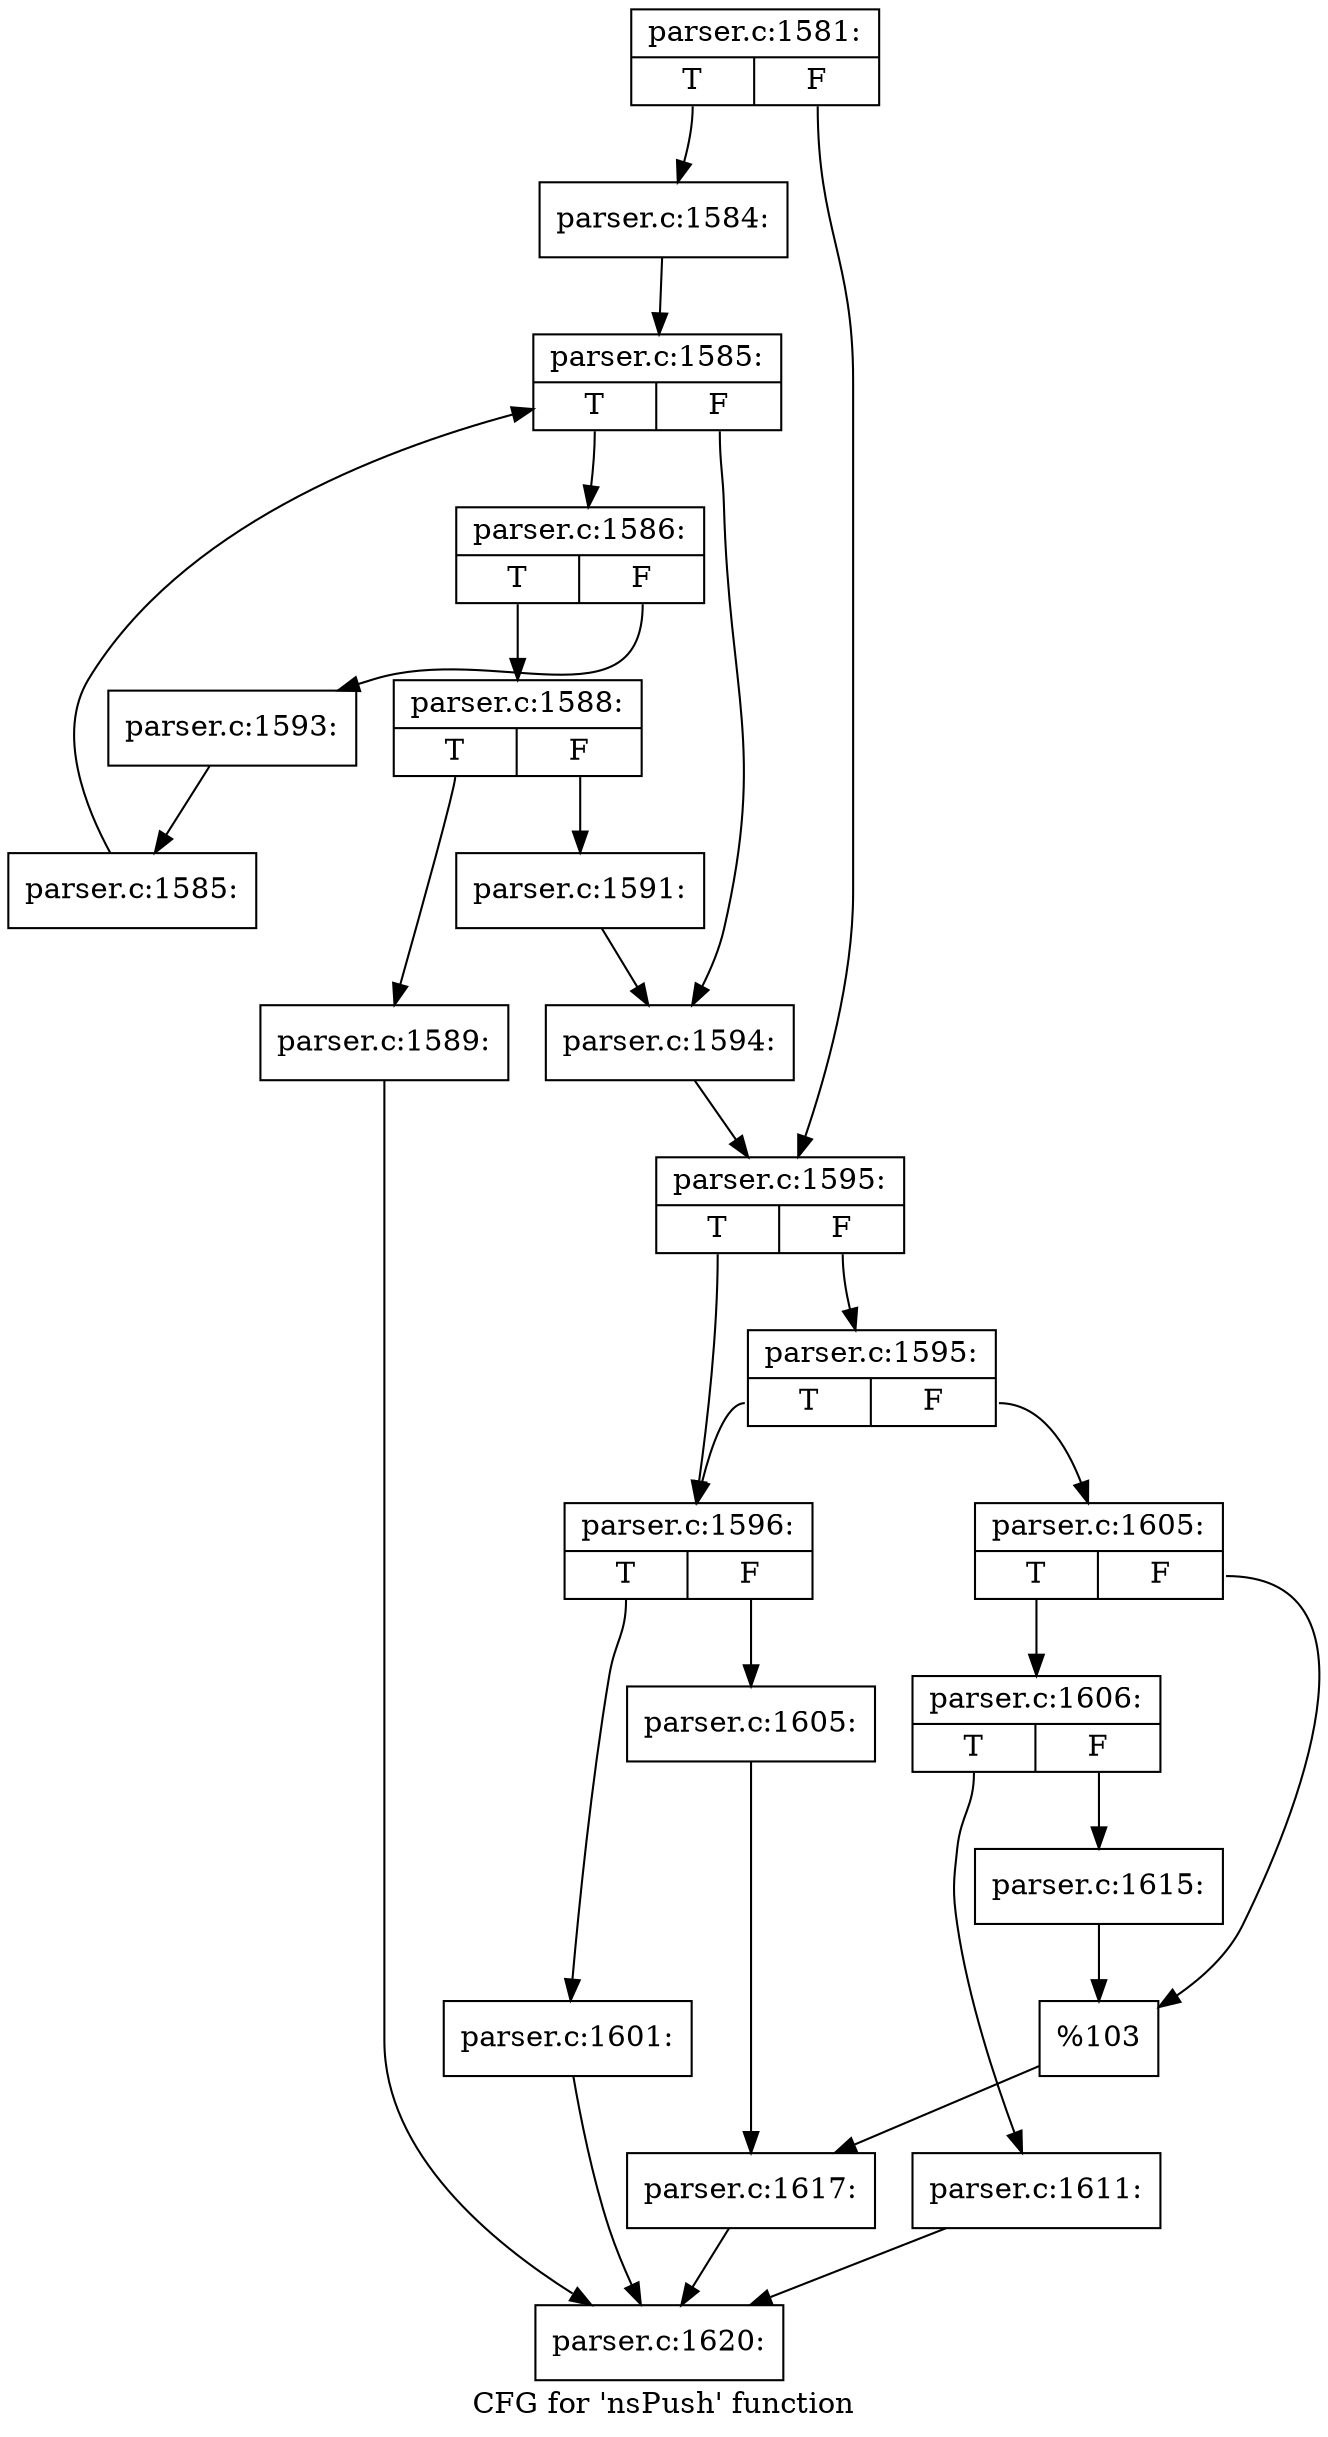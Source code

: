 digraph "CFG for 'nsPush' function" {
	label="CFG for 'nsPush' function";

	Node0x4e520f0 [shape=record,label="{parser.c:1581:|{<s0>T|<s1>F}}"];
	Node0x4e520f0:s0 -> Node0x4e52e70;
	Node0x4e520f0:s1 -> Node0x4e52ec0;
	Node0x4e52e70 [shape=record,label="{parser.c:1584:}"];
	Node0x4e52e70 -> Node0x4e53a40;
	Node0x4e53a40 [shape=record,label="{parser.c:1585:|{<s0>T|<s1>F}}"];
	Node0x4e53a40:s0 -> Node0x4e53d20;
	Node0x4e53a40:s1 -> Node0x4e53630;
	Node0x4e53d20 [shape=record,label="{parser.c:1586:|{<s0>T|<s1>F}}"];
	Node0x4e53d20:s0 -> Node0x4e54060;
	Node0x4e53d20:s1 -> Node0x4e540b0;
	Node0x4e54060 [shape=record,label="{parser.c:1588:|{<s0>T|<s1>F}}"];
	Node0x4e54060:s0 -> Node0x4e54700;
	Node0x4e54060:s1 -> Node0x4e54750;
	Node0x4e54700 [shape=record,label="{parser.c:1589:}"];
	Node0x4e54700 -> Node0x4e52ba0;
	Node0x4e54750 [shape=record,label="{parser.c:1591:}"];
	Node0x4e54750 -> Node0x4e53630;
	Node0x4e540b0 [shape=record,label="{parser.c:1593:}"];
	Node0x4e540b0 -> Node0x4e53c90;
	Node0x4e53c90 [shape=record,label="{parser.c:1585:}"];
	Node0x4e53c90 -> Node0x4e53a40;
	Node0x4e53630 [shape=record,label="{parser.c:1594:}"];
	Node0x4e53630 -> Node0x4e52ec0;
	Node0x4e52ec0 [shape=record,label="{parser.c:1595:|{<s0>T|<s1>F}}"];
	Node0x4e52ec0:s0 -> Node0x4e55550;
	Node0x4e52ec0:s1 -> Node0x4e55640;
	Node0x4e55640 [shape=record,label="{parser.c:1595:|{<s0>T|<s1>F}}"];
	Node0x4e55640:s0 -> Node0x4e55550;
	Node0x4e55640:s1 -> Node0x4e555f0;
	Node0x4e55550 [shape=record,label="{parser.c:1596:|{<s0>T|<s1>F}}"];
	Node0x4e55550:s0 -> Node0x4e569e0;
	Node0x4e55550:s1 -> Node0x4e56a30;
	Node0x4e569e0 [shape=record,label="{parser.c:1601:}"];
	Node0x4e569e0 -> Node0x4e52ba0;
	Node0x4e56a30 [shape=record,label="{parser.c:1605:}"];
	Node0x4e56a30 -> Node0x4e555a0;
	Node0x4e555f0 [shape=record,label="{parser.c:1605:|{<s0>T|<s1>F}}"];
	Node0x4e555f0:s0 -> Node0x4e57580;
	Node0x4e555f0:s1 -> Node0x4e575d0;
	Node0x4e57580 [shape=record,label="{parser.c:1606:|{<s0>T|<s1>F}}"];
	Node0x4e57580:s0 -> Node0x4e589d0;
	Node0x4e57580:s1 -> Node0x4e58a20;
	Node0x4e589d0 [shape=record,label="{parser.c:1611:}"];
	Node0x4e589d0 -> Node0x4e52ba0;
	Node0x4e58a20 [shape=record,label="{parser.c:1615:}"];
	Node0x4e58a20 -> Node0x4e575d0;
	Node0x4e575d0 [shape=record,label="{%103}"];
	Node0x4e575d0 -> Node0x4e555a0;
	Node0x4e555a0 [shape=record,label="{parser.c:1617:}"];
	Node0x4e555a0 -> Node0x4e52ba0;
	Node0x4e52ba0 [shape=record,label="{parser.c:1620:}"];
}
